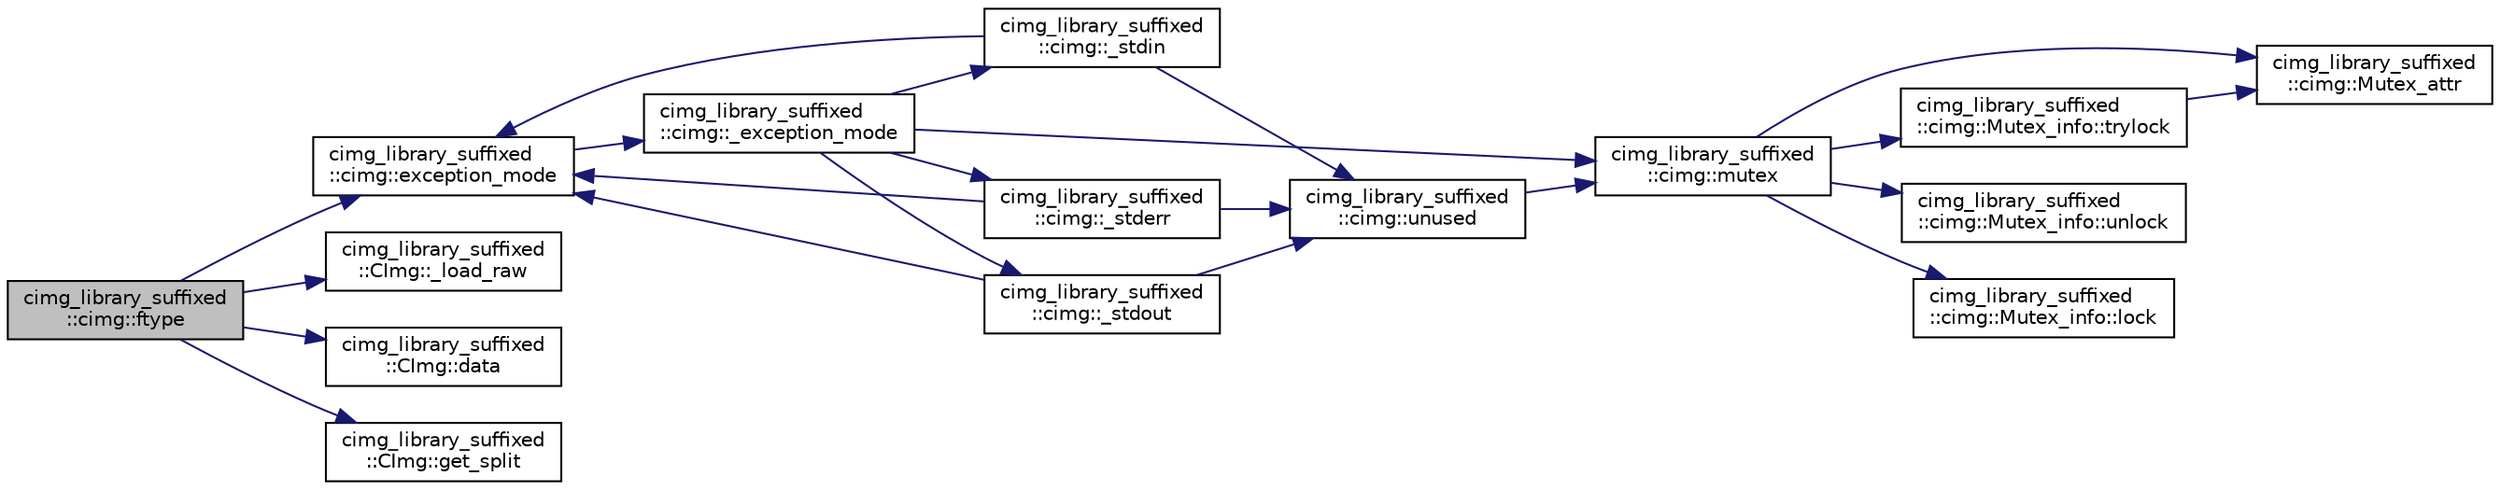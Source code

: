 digraph "cimg_library_suffixed::cimg::ftype"
{
  edge [fontname="Helvetica",fontsize="10",labelfontname="Helvetica",labelfontsize="10"];
  node [fontname="Helvetica",fontsize="10",shape=record];
  rankdir="LR";
  Node1787 [label="cimg_library_suffixed\l::cimg::ftype",height=0.2,width=0.4,color="black", fillcolor="grey75", style="filled", fontcolor="black"];
  Node1787 -> Node1788 [color="midnightblue",fontsize="10",style="solid",fontname="Helvetica"];
  Node1788 [label="cimg_library_suffixed\l::cimg::exception_mode",height=0.2,width=0.4,color="black", fillcolor="white", style="filled",URL="$namespacecimg__library__suffixed_1_1cimg.html#aeafab144366eddd11360f32f468fa4af",tooltip="Set current  exception mode. "];
  Node1788 -> Node1789 [color="midnightblue",fontsize="10",style="solid",fontname="Helvetica"];
  Node1789 [label="cimg_library_suffixed\l::cimg::_exception_mode",height=0.2,width=0.4,color="black", fillcolor="white", style="filled",URL="$namespacecimg__library__suffixed_1_1cimg.html#a6c578f866de2be9be7e385d693c758c8"];
  Node1789 -> Node1790 [color="midnightblue",fontsize="10",style="solid",fontname="Helvetica"];
  Node1790 [label="cimg_library_suffixed\l::cimg::mutex",height=0.2,width=0.4,color="black", fillcolor="white", style="filled",URL="$namespacecimg__library__suffixed_1_1cimg.html#a9e739e4b4ac058abfba069466617b914"];
  Node1790 -> Node1791 [color="midnightblue",fontsize="10",style="solid",fontname="Helvetica"];
  Node1791 [label="cimg_library_suffixed\l::cimg::Mutex_attr",height=0.2,width=0.4,color="black", fillcolor="white", style="filled",URL="$namespacecimg__library__suffixed_1_1cimg.html#aa0e1bc96ae6e235dc5b67b8b0a466166"];
  Node1790 -> Node1792 [color="midnightblue",fontsize="10",style="solid",fontname="Helvetica"];
  Node1792 [label="cimg_library_suffixed\l::cimg::Mutex_info::unlock",height=0.2,width=0.4,color="black", fillcolor="white", style="filled",URL="$structcimg__library__suffixed_1_1cimg_1_1_mutex__info.html#afac3fa5f107ad4795fb867050f616555"];
  Node1790 -> Node1793 [color="midnightblue",fontsize="10",style="solid",fontname="Helvetica"];
  Node1793 [label="cimg_library_suffixed\l::cimg::Mutex_info::lock",height=0.2,width=0.4,color="black", fillcolor="white", style="filled",URL="$structcimg__library__suffixed_1_1cimg_1_1_mutex__info.html#a6cc8e26847a1aa649febed03d70182e7"];
  Node1790 -> Node1794 [color="midnightblue",fontsize="10",style="solid",fontname="Helvetica"];
  Node1794 [label="cimg_library_suffixed\l::cimg::Mutex_info::trylock",height=0.2,width=0.4,color="black", fillcolor="white", style="filled",URL="$structcimg__library__suffixed_1_1cimg_1_1_mutex__info.html#a9bf4ed1e1dfe6f28fa6250cd04f3c900"];
  Node1794 -> Node1791 [color="midnightblue",fontsize="10",style="solid",fontname="Helvetica"];
  Node1789 -> Node1795 [color="midnightblue",fontsize="10",style="solid",fontname="Helvetica"];
  Node1795 [label="cimg_library_suffixed\l::cimg::_stdin",height=0.2,width=0.4,color="black", fillcolor="white", style="filled",URL="$namespacecimg__library__suffixed_1_1cimg.html#a01a3b743897290604513ea6d847c9886"];
  Node1795 -> Node1796 [color="midnightblue",fontsize="10",style="solid",fontname="Helvetica"];
  Node1796 [label="cimg_library_suffixed\l::cimg::unused",height=0.2,width=0.4,color="black", fillcolor="white", style="filled",URL="$namespacecimg__library__suffixed_1_1cimg.html#a79aef0cbcf66ceb71c2b74cb66b4deb2",tooltip="Avoid warning messages due to unused parameters. Do nothing actually. "];
  Node1796 -> Node1790 [color="midnightblue",fontsize="10",style="solid",fontname="Helvetica"];
  Node1795 -> Node1788 [color="midnightblue",fontsize="10",style="solid",fontname="Helvetica"];
  Node1789 -> Node1797 [color="midnightblue",fontsize="10",style="solid",fontname="Helvetica"];
  Node1797 [label="cimg_library_suffixed\l::cimg::_stdout",height=0.2,width=0.4,color="black", fillcolor="white", style="filled",URL="$namespacecimg__library__suffixed_1_1cimg.html#a493220746e5df3466568bd7862825008"];
  Node1797 -> Node1796 [color="midnightblue",fontsize="10",style="solid",fontname="Helvetica"];
  Node1797 -> Node1788 [color="midnightblue",fontsize="10",style="solid",fontname="Helvetica"];
  Node1789 -> Node1798 [color="midnightblue",fontsize="10",style="solid",fontname="Helvetica"];
  Node1798 [label="cimg_library_suffixed\l::cimg::_stderr",height=0.2,width=0.4,color="black", fillcolor="white", style="filled",URL="$namespacecimg__library__suffixed_1_1cimg.html#aab8db7528c32a8fd3a3dc471e662782e"];
  Node1798 -> Node1796 [color="midnightblue",fontsize="10",style="solid",fontname="Helvetica"];
  Node1798 -> Node1788 [color="midnightblue",fontsize="10",style="solid",fontname="Helvetica"];
  Node1787 -> Node1799 [color="midnightblue",fontsize="10",style="solid",fontname="Helvetica"];
  Node1799 [label="cimg_library_suffixed\l::CImg::_load_raw",height=0.2,width=0.4,color="black", fillcolor="white", style="filled",URL="$structcimg__library__suffixed_1_1_c_img.html#ac35f14b0a2ad7b9a7921a150c1056fd5"];
  Node1787 -> Node1800 [color="midnightblue",fontsize="10",style="solid",fontname="Helvetica"];
  Node1800 [label="cimg_library_suffixed\l::CImg::data",height=0.2,width=0.4,color="black", fillcolor="white", style="filled",URL="$structcimg__library__suffixed_1_1_c_img.html#a5a062592b78f33dd2813cc59985e61a2",tooltip="Return a pointer to the first pixel value. "];
  Node1787 -> Node1801 [color="midnightblue",fontsize="10",style="solid",fontname="Helvetica"];
  Node1801 [label="cimg_library_suffixed\l::CImg::get_split",height=0.2,width=0.4,color="black", fillcolor="white", style="filled",URL="$structcimg__library__suffixed_1_1_c_img.html#acae5385f7b2692787b1c50fa1663e587",tooltip="Split image into a list along specified axis. "];
}
